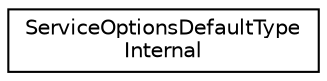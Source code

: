 digraph "类继承关系图"
{
 // LATEX_PDF_SIZE
  edge [fontname="Helvetica",fontsize="10",labelfontname="Helvetica",labelfontsize="10"];
  node [fontname="Helvetica",fontsize="10",shape=record];
  rankdir="LR";
  Node0 [label="ServiceOptionsDefaultType\lInternal",height=0.2,width=0.4,color="black", fillcolor="white", style="filled",URL="$structServiceOptionsDefaultTypeInternal.html",tooltip=" "];
}
